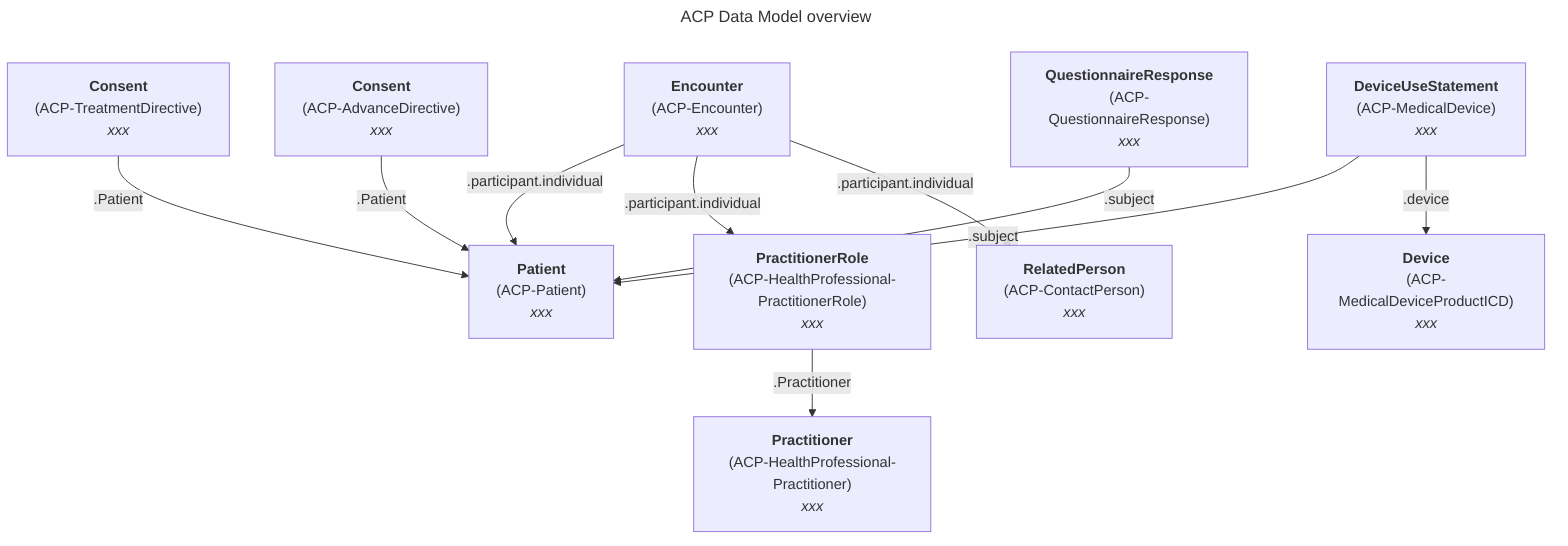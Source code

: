 ---
title: ACP Data Model overview
---
flowchart TB
    Encounter["`**Encounter**
        (ACP-Encounter)
       _xxx_`"]
    Patient["`**Patient**
        (ACP-Patient)
        _xxx_`"]
    ContactPerson["`**RelatedPerson**
        (ACP-ContactPerson)
        _xxx_`"]
    HealthProfessional-Practitioner["`**Practitioner**
        (ACP-HealthProfessional-Practitioner)
        _xxx_`"]
    HealthProfessional-PractitionerRole["`**PractitionerRole**
        (ACP-HealthProfessional-PractitionerRole)
        _xxx_`"]
    TreatmentDirective["`**Consent**
        (ACP-TreatmentDirective)
        _xxx_`"]
    AdvanceDirective["`**Consent**
        (ACP-AdvanceDirective)
        _xxx_`"]
    QuestionnaireResponse["`**QuestionnaireResponse**
        (ACP-QuestionnaireResponse)
        _xxx_`"]        
    MedicalDevice["`**DeviceUseStatement**
        (ACP-MedicalDevice)
        _xxx_`"]   
    MedicalDeviceProductICD["`**Device**
        (ACP-MedicalDeviceProductICD)
        _xxx_`"]   




    Encounter -- .participant.individual --> Patient
    Encounter -- .participant.individual --> HealthProfessional-PractitionerRole
    Encounter -- .participant.individual --> ContactPerson
    HealthProfessional-PractitionerRole -- .Practitioner --> HealthProfessional-Practitioner

    TreatmentDirective -- .Patient --> Patient
    AdvanceDirective -- .Patient --> Patient

    MedicalDevice -- .subject --> Patient
    MedicalDevice -- .device --> MedicalDeviceProductICD

    QuestionnaireResponse -- .subject --> Patient